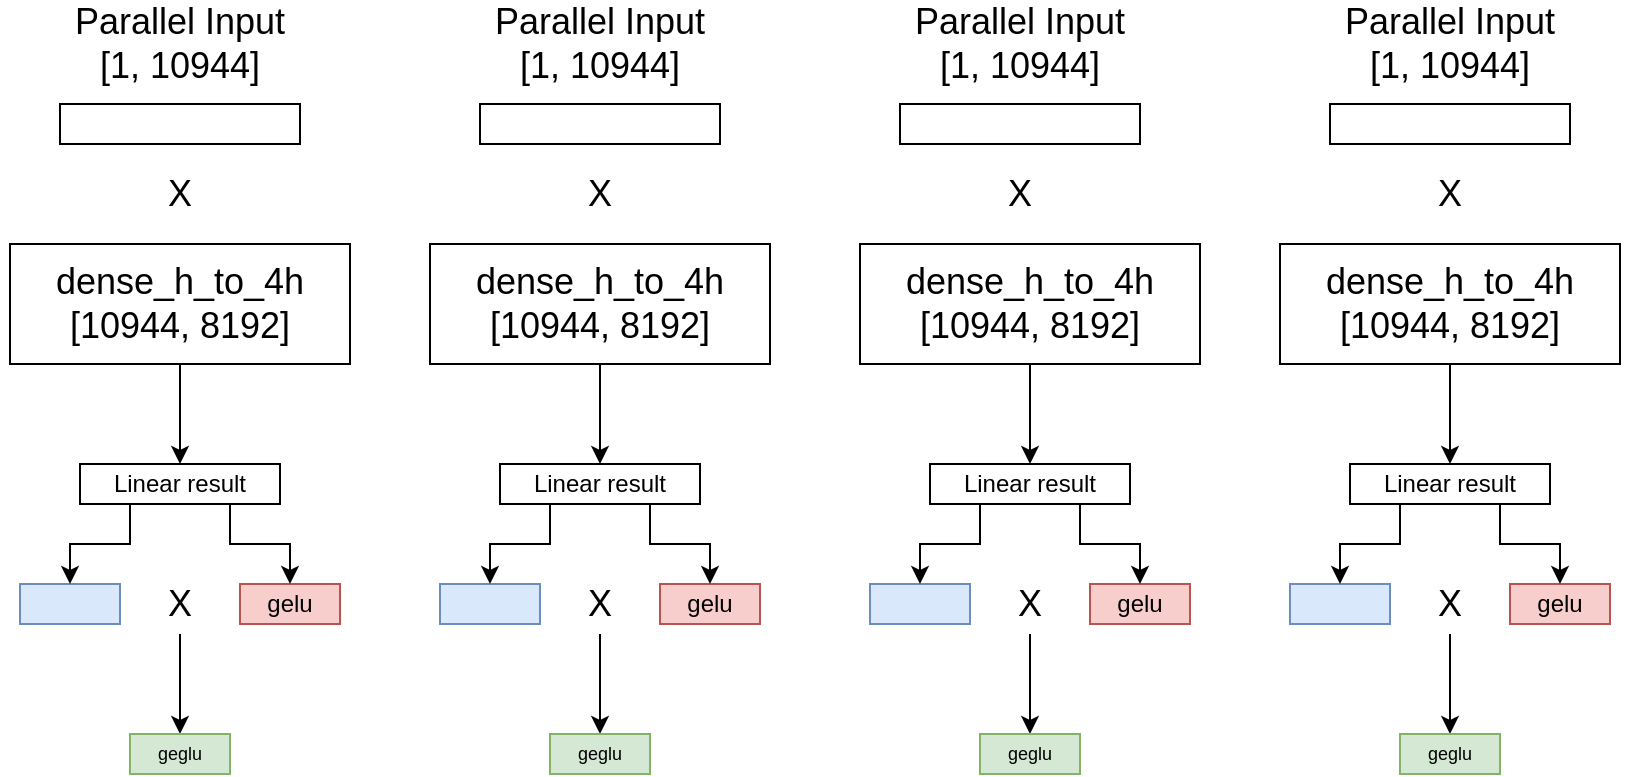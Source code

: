<mxfile version="21.1.8" type="github">
  <diagram name="第 1 页" id="osMRQ07piLL25-XvtrCx">
    <mxGraphModel dx="1010" dy="650" grid="1" gridSize="10" guides="1" tooltips="1" connect="1" arrows="1" fold="1" page="1" pageScale="1" pageWidth="827" pageHeight="1169" math="0" shadow="0">
      <root>
        <mxCell id="0" />
        <mxCell id="1" parent="0" />
        <mxCell id="rxgOtmaTFAqTCLGWK3p9-61" style="edgeStyle=orthogonalEdgeStyle;rounded=0;orthogonalLoop=1;jettySize=auto;html=1;exitX=0.5;exitY=1;exitDx=0;exitDy=0;entryX=0.5;entryY=0;entryDx=0;entryDy=0;" edge="1" parent="1" source="rxgOtmaTFAqTCLGWK3p9-1" target="rxgOtmaTFAqTCLGWK3p9-30">
          <mxGeometry relative="1" as="geometry" />
        </mxCell>
        <mxCell id="rxgOtmaTFAqTCLGWK3p9-1" value="&lt;font style=&quot;font-size: 18px;&quot;&gt;dense_h_to_4h&lt;br&gt;[10944, 8192]&lt;/font&gt;" style="rounded=0;whiteSpace=wrap;html=1;" vertex="1" parent="1">
          <mxGeometry x="35" y="320" width="170" height="60" as="geometry" />
        </mxCell>
        <mxCell id="rxgOtmaTFAqTCLGWK3p9-5" value="" style="rounded=0;whiteSpace=wrap;html=1;" vertex="1" parent="1">
          <mxGeometry x="60" y="250" width="120" height="20" as="geometry" />
        </mxCell>
        <mxCell id="rxgOtmaTFAqTCLGWK3p9-6" value="" style="rounded=0;whiteSpace=wrap;html=1;" vertex="1" parent="1">
          <mxGeometry x="270" y="250" width="120" height="20" as="geometry" />
        </mxCell>
        <mxCell id="rxgOtmaTFAqTCLGWK3p9-7" value="" style="rounded=0;whiteSpace=wrap;html=1;" vertex="1" parent="1">
          <mxGeometry x="480" y="250" width="120" height="20" as="geometry" />
        </mxCell>
        <mxCell id="rxgOtmaTFAqTCLGWK3p9-8" value="" style="rounded=0;whiteSpace=wrap;html=1;" vertex="1" parent="1">
          <mxGeometry x="695" y="250" width="120" height="20" as="geometry" />
        </mxCell>
        <mxCell id="rxgOtmaTFAqTCLGWK3p9-9" value="Parallel Input&lt;br style=&quot;font-size: 18px;&quot;&gt;[1, 10944]" style="text;html=1;strokeColor=none;fillColor=none;align=center;verticalAlign=middle;whiteSpace=wrap;rounded=0;fontSize=18;" vertex="1" parent="1">
          <mxGeometry x="30" y="210" width="180" height="20" as="geometry" />
        </mxCell>
        <mxCell id="rxgOtmaTFAqTCLGWK3p9-10" value="Parallel Input&lt;br style=&quot;font-size: 18px;&quot;&gt;[1, 10944]" style="text;html=1;strokeColor=none;fillColor=none;align=center;verticalAlign=middle;whiteSpace=wrap;rounded=0;fontSize=18;" vertex="1" parent="1">
          <mxGeometry x="240" y="210" width="180" height="20" as="geometry" />
        </mxCell>
        <mxCell id="rxgOtmaTFAqTCLGWK3p9-11" value="Parallel Input&lt;br style=&quot;font-size: 18px;&quot;&gt;[1, 10944]" style="text;html=1;strokeColor=none;fillColor=none;align=center;verticalAlign=middle;whiteSpace=wrap;rounded=0;fontSize=18;" vertex="1" parent="1">
          <mxGeometry x="450" y="210" width="180" height="20" as="geometry" />
        </mxCell>
        <mxCell id="rxgOtmaTFAqTCLGWK3p9-12" value="Parallel Input&lt;br style=&quot;font-size: 18px;&quot;&gt;[1, 10944]" style="text;html=1;strokeColor=none;fillColor=none;align=center;verticalAlign=middle;whiteSpace=wrap;rounded=0;fontSize=18;" vertex="1" parent="1">
          <mxGeometry x="665" y="210" width="180" height="20" as="geometry" />
        </mxCell>
        <mxCell id="rxgOtmaTFAqTCLGWK3p9-13" value="X" style="text;html=1;strokeColor=none;fillColor=none;align=center;verticalAlign=middle;whiteSpace=wrap;rounded=0;fontSize=18;" vertex="1" parent="1">
          <mxGeometry x="90" y="280" width="60" height="30" as="geometry" />
        </mxCell>
        <mxCell id="rxgOtmaTFAqTCLGWK3p9-14" value="X" style="text;html=1;strokeColor=none;fillColor=none;align=center;verticalAlign=middle;whiteSpace=wrap;rounded=0;fontSize=18;" vertex="1" parent="1">
          <mxGeometry x="300" y="280" width="60" height="30" as="geometry" />
        </mxCell>
        <mxCell id="rxgOtmaTFAqTCLGWK3p9-16" value="X" style="text;html=1;strokeColor=none;fillColor=none;align=center;verticalAlign=middle;whiteSpace=wrap;rounded=0;fontSize=18;" vertex="1" parent="1">
          <mxGeometry x="725" y="280" width="60" height="30" as="geometry" />
        </mxCell>
        <mxCell id="rxgOtmaTFAqTCLGWK3p9-62" style="edgeStyle=orthogonalEdgeStyle;rounded=0;orthogonalLoop=1;jettySize=auto;html=1;exitX=0.5;exitY=1;exitDx=0;exitDy=0;entryX=0.5;entryY=0;entryDx=0;entryDy=0;" edge="1" parent="1" source="rxgOtmaTFAqTCLGWK3p9-17" target="rxgOtmaTFAqTCLGWK3p9-41">
          <mxGeometry relative="1" as="geometry" />
        </mxCell>
        <mxCell id="rxgOtmaTFAqTCLGWK3p9-17" value="&lt;font style=&quot;font-size: 18px;&quot;&gt;dense_h_to_4h&lt;br&gt;[10944, 8192]&lt;/font&gt;" style="rounded=0;whiteSpace=wrap;html=1;" vertex="1" parent="1">
          <mxGeometry x="245" y="320" width="170" height="60" as="geometry" />
        </mxCell>
        <mxCell id="rxgOtmaTFAqTCLGWK3p9-63" style="edgeStyle=orthogonalEdgeStyle;rounded=0;orthogonalLoop=1;jettySize=auto;html=1;exitX=0.5;exitY=1;exitDx=0;exitDy=0;entryX=0.5;entryY=0;entryDx=0;entryDy=0;" edge="1" parent="1" source="rxgOtmaTFAqTCLGWK3p9-18" target="rxgOtmaTFAqTCLGWK3p9-49">
          <mxGeometry relative="1" as="geometry" />
        </mxCell>
        <mxCell id="rxgOtmaTFAqTCLGWK3p9-18" value="&lt;font style=&quot;font-size: 18px;&quot;&gt;dense_h_to_4h&lt;br&gt;[10944, 8192]&lt;/font&gt;" style="rounded=0;whiteSpace=wrap;html=1;" vertex="1" parent="1">
          <mxGeometry x="460" y="320" width="170" height="60" as="geometry" />
        </mxCell>
        <mxCell id="rxgOtmaTFAqTCLGWK3p9-64" style="edgeStyle=orthogonalEdgeStyle;rounded=0;orthogonalLoop=1;jettySize=auto;html=1;exitX=0.5;exitY=1;exitDx=0;exitDy=0;entryX=0.5;entryY=0;entryDx=0;entryDy=0;" edge="1" parent="1" source="rxgOtmaTFAqTCLGWK3p9-19" target="rxgOtmaTFAqTCLGWK3p9-57">
          <mxGeometry relative="1" as="geometry" />
        </mxCell>
        <mxCell id="rxgOtmaTFAqTCLGWK3p9-19" value="&lt;font style=&quot;font-size: 18px;&quot;&gt;dense_h_to_4h&lt;br&gt;[10944, 8192]&lt;/font&gt;" style="rounded=0;whiteSpace=wrap;html=1;" vertex="1" parent="1">
          <mxGeometry x="670" y="320" width="170" height="60" as="geometry" />
        </mxCell>
        <mxCell id="rxgOtmaTFAqTCLGWK3p9-20" value="X" style="text;html=1;strokeColor=none;fillColor=none;align=center;verticalAlign=middle;whiteSpace=wrap;rounded=0;fontSize=18;" vertex="1" parent="1">
          <mxGeometry x="510" y="280" width="60" height="30" as="geometry" />
        </mxCell>
        <mxCell id="rxgOtmaTFAqTCLGWK3p9-22" value="" style="rounded=0;whiteSpace=wrap;html=1;fillColor=#dae8fc;strokeColor=#6c8ebf;" vertex="1" parent="1">
          <mxGeometry x="40" y="490" width="50" height="20" as="geometry" />
        </mxCell>
        <mxCell id="rxgOtmaTFAqTCLGWK3p9-23" value="gelu" style="rounded=0;whiteSpace=wrap;html=1;fillColor=#f8cecc;strokeColor=#b85450;" vertex="1" parent="1">
          <mxGeometry x="150" y="490" width="50" height="20" as="geometry" />
        </mxCell>
        <mxCell id="rxgOtmaTFAqTCLGWK3p9-32" style="edgeStyle=orthogonalEdgeStyle;rounded=0;orthogonalLoop=1;jettySize=auto;html=1;exitX=0.25;exitY=1;exitDx=0;exitDy=0;" edge="1" parent="1" source="rxgOtmaTFAqTCLGWK3p9-30" target="rxgOtmaTFAqTCLGWK3p9-22">
          <mxGeometry relative="1" as="geometry" />
        </mxCell>
        <mxCell id="rxgOtmaTFAqTCLGWK3p9-33" style="edgeStyle=orthogonalEdgeStyle;rounded=0;orthogonalLoop=1;jettySize=auto;html=1;exitX=0.75;exitY=1;exitDx=0;exitDy=0;entryX=0.5;entryY=0;entryDx=0;entryDy=0;" edge="1" parent="1" source="rxgOtmaTFAqTCLGWK3p9-30" target="rxgOtmaTFAqTCLGWK3p9-23">
          <mxGeometry relative="1" as="geometry" />
        </mxCell>
        <mxCell id="rxgOtmaTFAqTCLGWK3p9-30" value="Linear result" style="rounded=0;whiteSpace=wrap;html=1;" vertex="1" parent="1">
          <mxGeometry x="70" y="430" width="100" height="20" as="geometry" />
        </mxCell>
        <mxCell id="rxgOtmaTFAqTCLGWK3p9-35" style="edgeStyle=orthogonalEdgeStyle;rounded=0;orthogonalLoop=1;jettySize=auto;html=1;exitX=0.5;exitY=1;exitDx=0;exitDy=0;entryX=0.5;entryY=0;entryDx=0;entryDy=0;" edge="1" parent="1" source="rxgOtmaTFAqTCLGWK3p9-31" target="rxgOtmaTFAqTCLGWK3p9-34">
          <mxGeometry relative="1" as="geometry" />
        </mxCell>
        <mxCell id="rxgOtmaTFAqTCLGWK3p9-31" value="X" style="text;html=1;strokeColor=none;fillColor=none;align=center;verticalAlign=middle;whiteSpace=wrap;rounded=0;fontSize=18;" vertex="1" parent="1">
          <mxGeometry x="90" y="485" width="60" height="30" as="geometry" />
        </mxCell>
        <mxCell id="rxgOtmaTFAqTCLGWK3p9-34" value="geglu" style="rounded=0;whiteSpace=wrap;html=1;fillColor=#d5e8d4;strokeColor=#82b366;fontSize=9;" vertex="1" parent="1">
          <mxGeometry x="95" y="565" width="50" height="20" as="geometry" />
        </mxCell>
        <mxCell id="rxgOtmaTFAqTCLGWK3p9-37" value="" style="rounded=0;whiteSpace=wrap;html=1;fillColor=#dae8fc;strokeColor=#6c8ebf;" vertex="1" parent="1">
          <mxGeometry x="250" y="490" width="50" height="20" as="geometry" />
        </mxCell>
        <mxCell id="rxgOtmaTFAqTCLGWK3p9-38" value="gelu" style="rounded=0;whiteSpace=wrap;html=1;fillColor=#f8cecc;strokeColor=#b85450;" vertex="1" parent="1">
          <mxGeometry x="360" y="490" width="50" height="20" as="geometry" />
        </mxCell>
        <mxCell id="rxgOtmaTFAqTCLGWK3p9-39" style="edgeStyle=orthogonalEdgeStyle;rounded=0;orthogonalLoop=1;jettySize=auto;html=1;exitX=0.25;exitY=1;exitDx=0;exitDy=0;" edge="1" parent="1" source="rxgOtmaTFAqTCLGWK3p9-41" target="rxgOtmaTFAqTCLGWK3p9-37">
          <mxGeometry relative="1" as="geometry" />
        </mxCell>
        <mxCell id="rxgOtmaTFAqTCLGWK3p9-40" style="edgeStyle=orthogonalEdgeStyle;rounded=0;orthogonalLoop=1;jettySize=auto;html=1;exitX=0.75;exitY=1;exitDx=0;exitDy=0;entryX=0.5;entryY=0;entryDx=0;entryDy=0;" edge="1" parent="1" source="rxgOtmaTFAqTCLGWK3p9-41" target="rxgOtmaTFAqTCLGWK3p9-38">
          <mxGeometry relative="1" as="geometry" />
        </mxCell>
        <mxCell id="rxgOtmaTFAqTCLGWK3p9-41" value="Linear result" style="rounded=0;whiteSpace=wrap;html=1;" vertex="1" parent="1">
          <mxGeometry x="280" y="430" width="100" height="20" as="geometry" />
        </mxCell>
        <mxCell id="rxgOtmaTFAqTCLGWK3p9-42" style="edgeStyle=orthogonalEdgeStyle;rounded=0;orthogonalLoop=1;jettySize=auto;html=1;exitX=0.5;exitY=1;exitDx=0;exitDy=0;entryX=0.5;entryY=0;entryDx=0;entryDy=0;" edge="1" parent="1" source="rxgOtmaTFAqTCLGWK3p9-43" target="rxgOtmaTFAqTCLGWK3p9-44">
          <mxGeometry relative="1" as="geometry" />
        </mxCell>
        <mxCell id="rxgOtmaTFAqTCLGWK3p9-43" value="X" style="text;html=1;strokeColor=none;fillColor=none;align=center;verticalAlign=middle;whiteSpace=wrap;rounded=0;fontSize=18;" vertex="1" parent="1">
          <mxGeometry x="300" y="485" width="60" height="30" as="geometry" />
        </mxCell>
        <mxCell id="rxgOtmaTFAqTCLGWK3p9-44" value="geglu" style="rounded=0;whiteSpace=wrap;html=1;fillColor=#d5e8d4;strokeColor=#82b366;fontSize=9;" vertex="1" parent="1">
          <mxGeometry x="305" y="565" width="50" height="20" as="geometry" />
        </mxCell>
        <mxCell id="rxgOtmaTFAqTCLGWK3p9-45" value="" style="rounded=0;whiteSpace=wrap;html=1;fillColor=#dae8fc;strokeColor=#6c8ebf;" vertex="1" parent="1">
          <mxGeometry x="465" y="490" width="50" height="20" as="geometry" />
        </mxCell>
        <mxCell id="rxgOtmaTFAqTCLGWK3p9-46" value="gelu" style="rounded=0;whiteSpace=wrap;html=1;fillColor=#f8cecc;strokeColor=#b85450;" vertex="1" parent="1">
          <mxGeometry x="575" y="490" width="50" height="20" as="geometry" />
        </mxCell>
        <mxCell id="rxgOtmaTFAqTCLGWK3p9-47" style="edgeStyle=orthogonalEdgeStyle;rounded=0;orthogonalLoop=1;jettySize=auto;html=1;exitX=0.25;exitY=1;exitDx=0;exitDy=0;" edge="1" parent="1" source="rxgOtmaTFAqTCLGWK3p9-49" target="rxgOtmaTFAqTCLGWK3p9-45">
          <mxGeometry relative="1" as="geometry" />
        </mxCell>
        <mxCell id="rxgOtmaTFAqTCLGWK3p9-48" style="edgeStyle=orthogonalEdgeStyle;rounded=0;orthogonalLoop=1;jettySize=auto;html=1;exitX=0.75;exitY=1;exitDx=0;exitDy=0;entryX=0.5;entryY=0;entryDx=0;entryDy=0;" edge="1" parent="1" source="rxgOtmaTFAqTCLGWK3p9-49" target="rxgOtmaTFAqTCLGWK3p9-46">
          <mxGeometry relative="1" as="geometry" />
        </mxCell>
        <mxCell id="rxgOtmaTFAqTCLGWK3p9-49" value="Linear result" style="rounded=0;whiteSpace=wrap;html=1;" vertex="1" parent="1">
          <mxGeometry x="495" y="430" width="100" height="20" as="geometry" />
        </mxCell>
        <mxCell id="rxgOtmaTFAqTCLGWK3p9-50" style="edgeStyle=orthogonalEdgeStyle;rounded=0;orthogonalLoop=1;jettySize=auto;html=1;exitX=0.5;exitY=1;exitDx=0;exitDy=0;entryX=0.5;entryY=0;entryDx=0;entryDy=0;" edge="1" parent="1" source="rxgOtmaTFAqTCLGWK3p9-51" target="rxgOtmaTFAqTCLGWK3p9-52">
          <mxGeometry relative="1" as="geometry" />
        </mxCell>
        <mxCell id="rxgOtmaTFAqTCLGWK3p9-51" value="X" style="text;html=1;strokeColor=none;fillColor=none;align=center;verticalAlign=middle;whiteSpace=wrap;rounded=0;fontSize=18;" vertex="1" parent="1">
          <mxGeometry x="515" y="485" width="60" height="30" as="geometry" />
        </mxCell>
        <mxCell id="rxgOtmaTFAqTCLGWK3p9-52" value="geglu" style="rounded=0;whiteSpace=wrap;html=1;fillColor=#d5e8d4;strokeColor=#82b366;fontSize=9;" vertex="1" parent="1">
          <mxGeometry x="520" y="565" width="50" height="20" as="geometry" />
        </mxCell>
        <mxCell id="rxgOtmaTFAqTCLGWK3p9-53" value="" style="rounded=0;whiteSpace=wrap;html=1;fillColor=#dae8fc;strokeColor=#6c8ebf;" vertex="1" parent="1">
          <mxGeometry x="675" y="490" width="50" height="20" as="geometry" />
        </mxCell>
        <mxCell id="rxgOtmaTFAqTCLGWK3p9-54" value="gelu" style="rounded=0;whiteSpace=wrap;html=1;fillColor=#f8cecc;strokeColor=#b85450;" vertex="1" parent="1">
          <mxGeometry x="785" y="490" width="50" height="20" as="geometry" />
        </mxCell>
        <mxCell id="rxgOtmaTFAqTCLGWK3p9-55" style="edgeStyle=orthogonalEdgeStyle;rounded=0;orthogonalLoop=1;jettySize=auto;html=1;exitX=0.25;exitY=1;exitDx=0;exitDy=0;" edge="1" parent="1" source="rxgOtmaTFAqTCLGWK3p9-57" target="rxgOtmaTFAqTCLGWK3p9-53">
          <mxGeometry relative="1" as="geometry" />
        </mxCell>
        <mxCell id="rxgOtmaTFAqTCLGWK3p9-56" style="edgeStyle=orthogonalEdgeStyle;rounded=0;orthogonalLoop=1;jettySize=auto;html=1;exitX=0.75;exitY=1;exitDx=0;exitDy=0;entryX=0.5;entryY=0;entryDx=0;entryDy=0;" edge="1" parent="1" source="rxgOtmaTFAqTCLGWK3p9-57" target="rxgOtmaTFAqTCLGWK3p9-54">
          <mxGeometry relative="1" as="geometry" />
        </mxCell>
        <mxCell id="rxgOtmaTFAqTCLGWK3p9-57" value="Linear result" style="rounded=0;whiteSpace=wrap;html=1;" vertex="1" parent="1">
          <mxGeometry x="705" y="430" width="100" height="20" as="geometry" />
        </mxCell>
        <mxCell id="rxgOtmaTFAqTCLGWK3p9-58" style="edgeStyle=orthogonalEdgeStyle;rounded=0;orthogonalLoop=1;jettySize=auto;html=1;exitX=0.5;exitY=1;exitDx=0;exitDy=0;entryX=0.5;entryY=0;entryDx=0;entryDy=0;" edge="1" parent="1" source="rxgOtmaTFAqTCLGWK3p9-59" target="rxgOtmaTFAqTCLGWK3p9-60">
          <mxGeometry relative="1" as="geometry" />
        </mxCell>
        <mxCell id="rxgOtmaTFAqTCLGWK3p9-59" value="X" style="text;html=1;strokeColor=none;fillColor=none;align=center;verticalAlign=middle;whiteSpace=wrap;rounded=0;fontSize=18;" vertex="1" parent="1">
          <mxGeometry x="725" y="485" width="60" height="30" as="geometry" />
        </mxCell>
        <mxCell id="rxgOtmaTFAqTCLGWK3p9-60" value="geglu" style="rounded=0;whiteSpace=wrap;html=1;fillColor=#d5e8d4;strokeColor=#82b366;fontSize=9;" vertex="1" parent="1">
          <mxGeometry x="730" y="565" width="50" height="20" as="geometry" />
        </mxCell>
      </root>
    </mxGraphModel>
  </diagram>
</mxfile>
